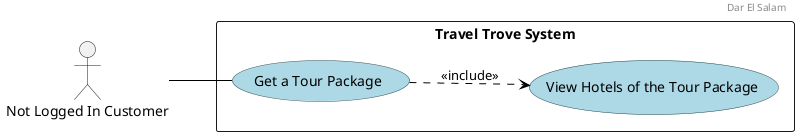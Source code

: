 @startuml
scale 1
left to right direction

header
Dar El Salam
endheader

' Custom skin parameters for use cases
skinparam usecase {
    BackgroundColor lightblue
    BorderColor DarkSlateGray
    ArrowColor Black
}

actor "Not Logged In Customer" as Customer

rectangle "Travel Trove System" {

    usecase "Get a Tour Package"
    usecase "View Hotels of the Tour Package"

}

Customer -- "Get a Tour Package"
"Get a Tour Package" ..> "View Hotels of the Tour Package" : <<include>>

@enduml

